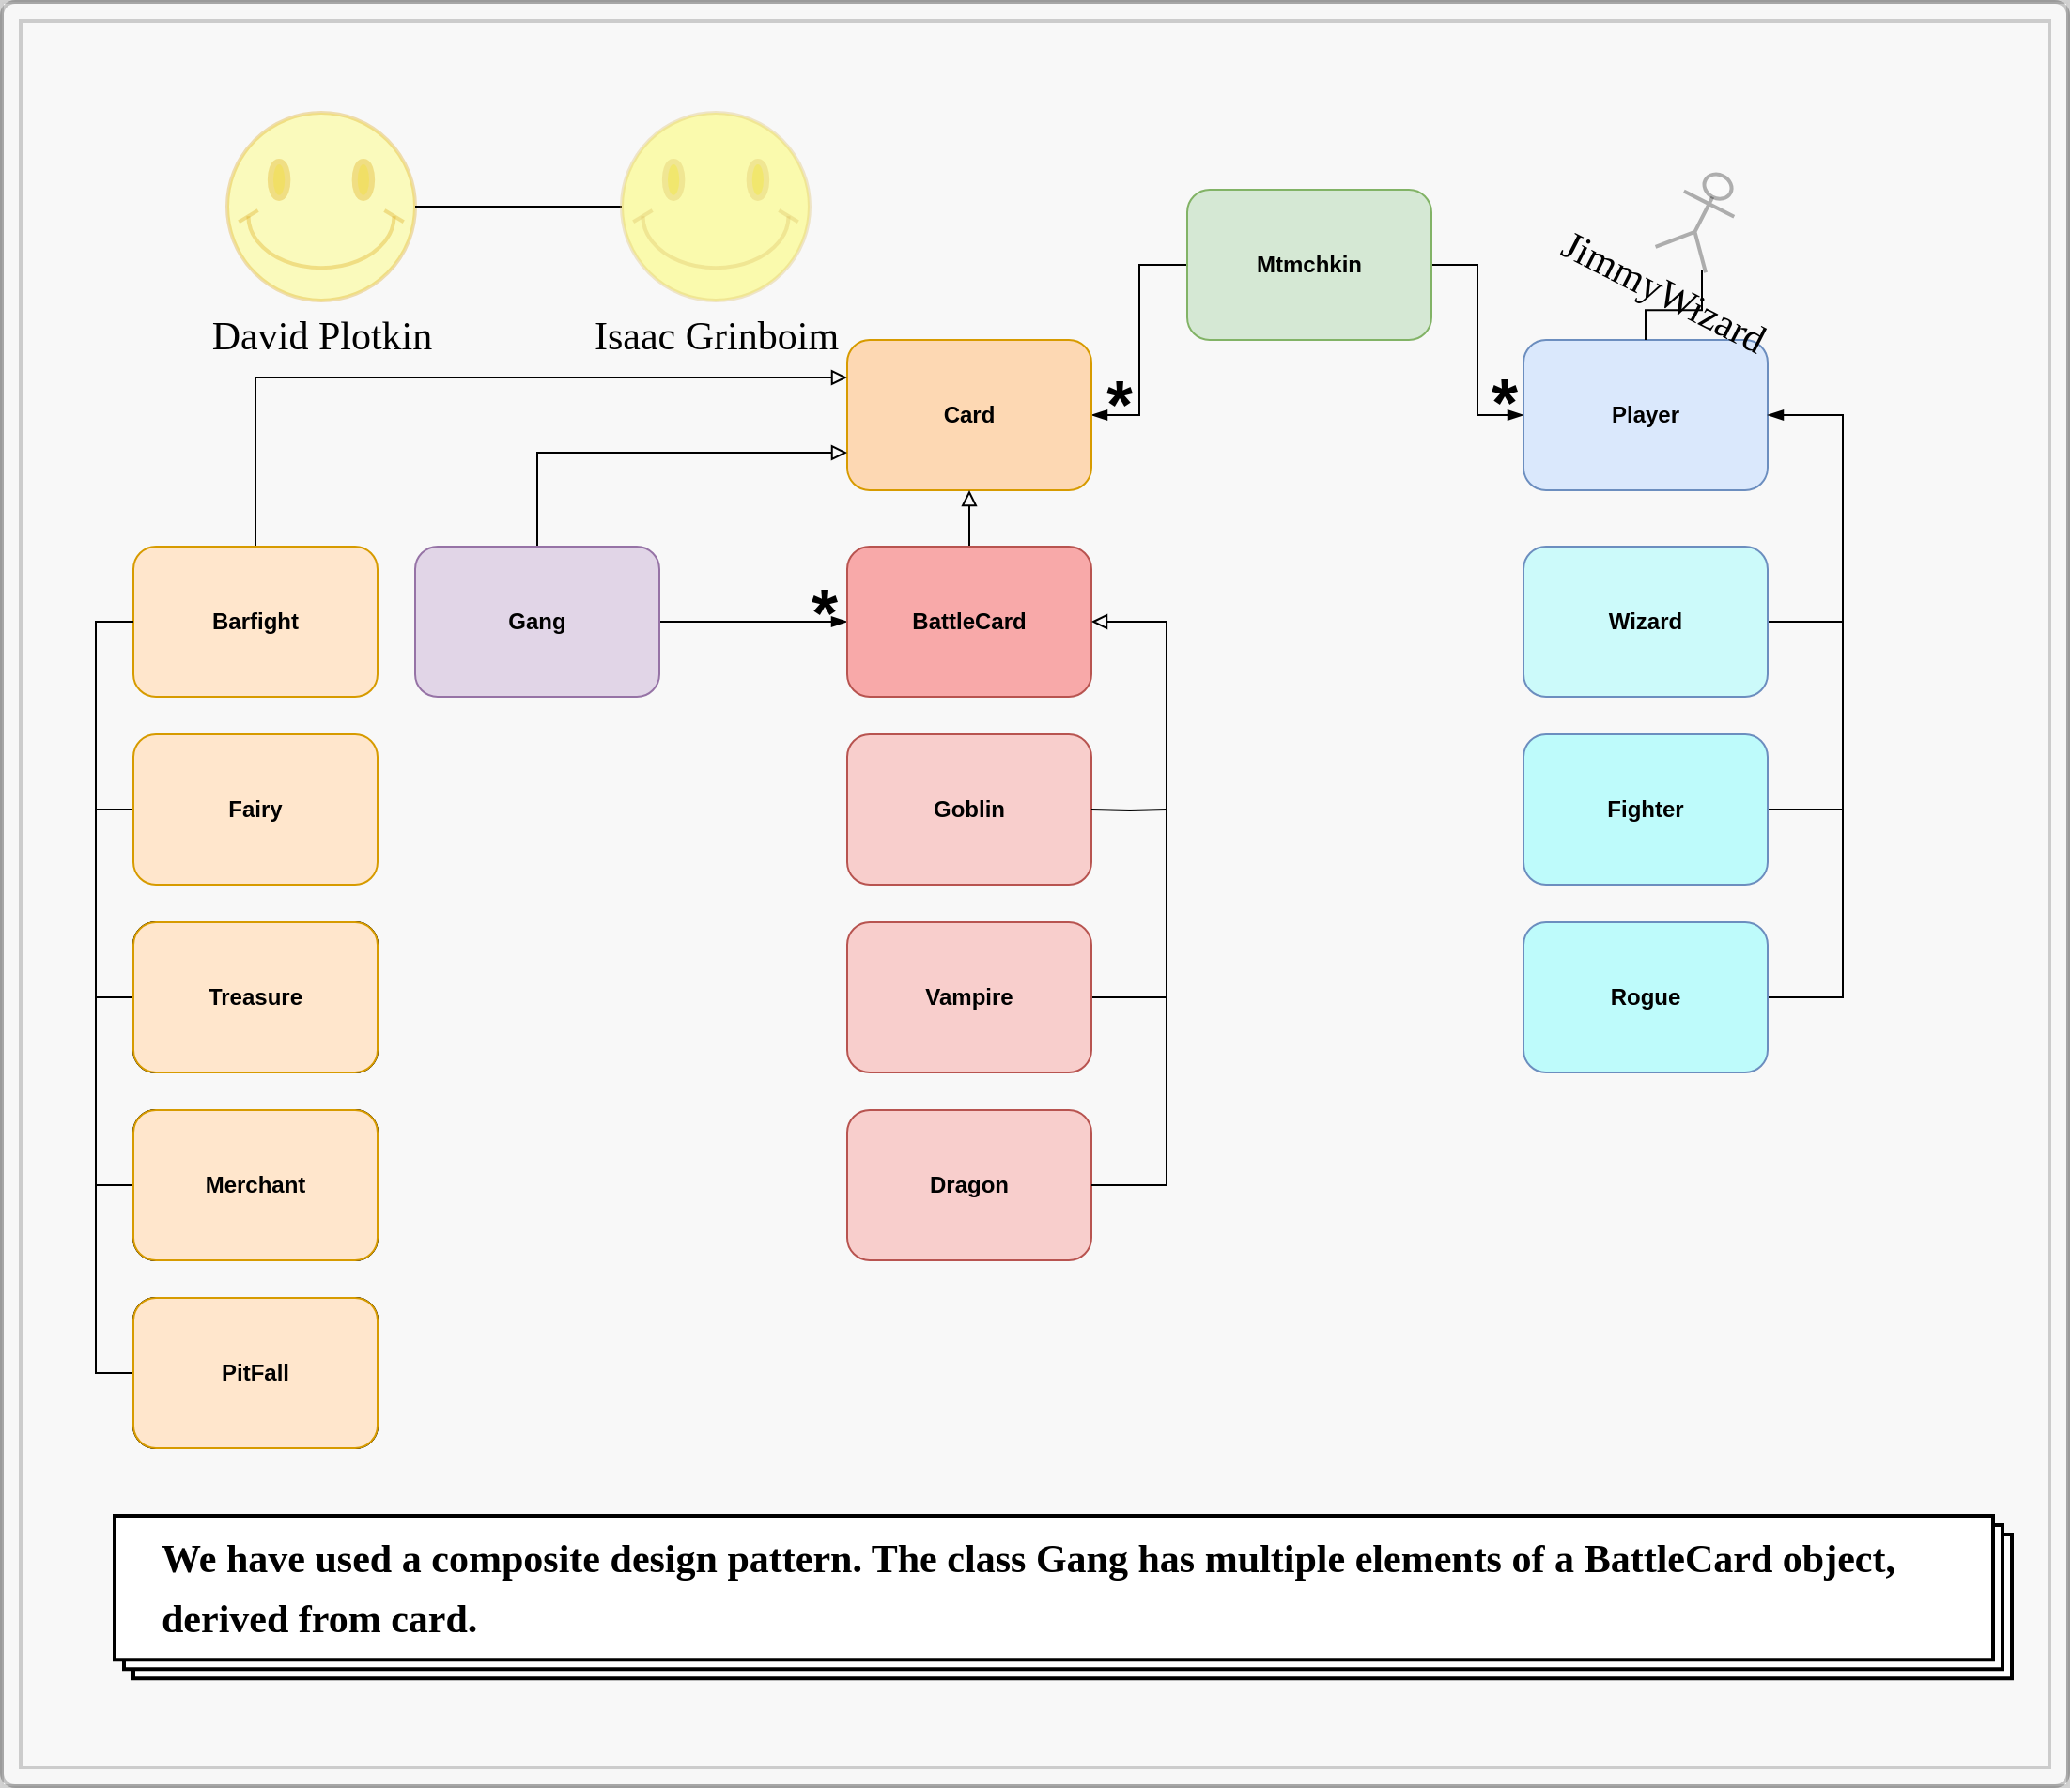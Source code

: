 <mxfile version="20.0.3" type="github">
  <diagram id="CrnWlP_S5YlgEC7YDUOl" name="Page-1">
    <mxGraphModel dx="1788" dy="4250" grid="1" gridSize="10" guides="1" tooltips="1" connect="1" arrows="1" fold="1" page="1" pageScale="1" pageWidth="4681" pageHeight="3300" math="0" shadow="0">
      <root>
        <mxCell id="0" />
        <mxCell id="1" parent="0" />
        <mxCell id="8RtWZnlVlr4PfrWFLnZl-109" value="" style="rounded=1;whiteSpace=wrap;html=1;absoluteArcSize=1;arcSize=14;strokeWidth=2;labelBackgroundColor=none;fontFamily=Comic Sans MS;fontSize=21;fillColor=#E6E6E6;gradientColor=none;opacity=30;" vertex="1" parent="1">
          <mxGeometry x="660" width="1100" height="950" as="geometry" />
        </mxCell>
        <mxCell id="8RtWZnlVlr4PfrWFLnZl-42" style="edgeStyle=orthogonalEdgeStyle;rounded=0;orthogonalLoop=1;jettySize=auto;html=1;entryX=1;entryY=0.5;entryDx=0;entryDy=0;fontFamily=Helvetica;endArrow=blockThin;endFill=1;strokeColor=default;" edge="1" parent="1" source="8RtWZnlVlr4PfrWFLnZl-2" target="8RtWZnlVlr4PfrWFLnZl-5">
          <mxGeometry relative="1" as="geometry" />
        </mxCell>
        <mxCell id="8RtWZnlVlr4PfrWFLnZl-43" style="edgeStyle=orthogonalEdgeStyle;rounded=0;orthogonalLoop=1;jettySize=auto;html=1;entryX=0;entryY=0.5;entryDx=0;entryDy=0;fontFamily=Helvetica;endArrow=blockThin;endFill=1;strokeColor=default;" edge="1" parent="1" source="8RtWZnlVlr4PfrWFLnZl-2" target="8RtWZnlVlr4PfrWFLnZl-12">
          <mxGeometry relative="1" as="geometry" />
        </mxCell>
        <mxCell id="8RtWZnlVlr4PfrWFLnZl-2" value="Mtmchkin" style="rounded=1;whiteSpace=wrap;html=1;fontStyle=1;fontFamily=Helvetica;labelBackgroundColor=none;flipH=1;flipV=1;fillColor=#d5e8d4;strokeColor=#82b366;" vertex="1" parent="1">
          <mxGeometry x="1291" y="100" width="130" height="80" as="geometry" />
        </mxCell>
        <mxCell id="8RtWZnlVlr4PfrWFLnZl-5" value="Card" style="rounded=1;whiteSpace=wrap;html=1;fontStyle=1;fontFamily=Helvetica;labelBackgroundColor=none;flipH=1;flipV=1;fillColor=#FFD1A3;strokeColor=#d79b00;fillOpacity=80;" vertex="1" parent="1">
          <mxGeometry x="1110" y="180" width="130" height="80" as="geometry" />
        </mxCell>
        <mxCell id="8RtWZnlVlr4PfrWFLnZl-20" value="" style="edgeStyle=orthogonalEdgeStyle;rounded=0;orthogonalLoop=1;jettySize=auto;html=1;fontFamily=Helvetica;endArrow=block;endFill=0;" edge="1" parent="1" source="8RtWZnlVlr4PfrWFLnZl-6" target="8RtWZnlVlr4PfrWFLnZl-5">
          <mxGeometry relative="1" as="geometry" />
        </mxCell>
        <mxCell id="8RtWZnlVlr4PfrWFLnZl-17" style="edgeStyle=orthogonalEdgeStyle;rounded=0;orthogonalLoop=1;jettySize=auto;html=1;fontFamily=Helvetica;strokeColor=default;endArrow=block;endFill=0;" edge="1" parent="1" source="8RtWZnlVlr4PfrWFLnZl-7" target="8RtWZnlVlr4PfrWFLnZl-5">
          <mxGeometry relative="1" as="geometry">
            <mxPoint x="1070" y="240" as="targetPoint" />
            <Array as="points">
              <mxPoint x="795" y="200" />
            </Array>
          </mxGeometry>
        </mxCell>
        <mxCell id="8RtWZnlVlr4PfrWFLnZl-7" value="Barfight" style="rounded=1;whiteSpace=wrap;html=1;fontStyle=1;fontFamily=Helvetica;labelBackgroundColor=none;flipH=1;flipV=1;fillColor=#ffe6cc;strokeColor=#d79b00;" vertex="1" parent="1">
          <mxGeometry x="730" y="290" width="130" height="80" as="geometry" />
        </mxCell>
        <mxCell id="8RtWZnlVlr4PfrWFLnZl-28" style="edgeStyle=orthogonalEdgeStyle;rounded=0;orthogonalLoop=1;jettySize=auto;html=1;fontFamily=Helvetica;endArrow=none;endFill=0;strokeColor=default;" edge="1" parent="1">
          <mxGeometry relative="1" as="geometry">
            <mxPoint x="1200" y="530" as="targetPoint" />
            <mxPoint x="1160" y="530" as="sourcePoint" />
          </mxGeometry>
        </mxCell>
        <mxCell id="8RtWZnlVlr4PfrWFLnZl-18" style="edgeStyle=orthogonalEdgeStyle;rounded=0;orthogonalLoop=1;jettySize=auto;html=1;fontFamily=Helvetica;endArrow=block;endFill=0;" edge="1" parent="1" source="8RtWZnlVlr4PfrWFLnZl-11">
          <mxGeometry relative="1" as="geometry">
            <mxPoint x="1110" y="240" as="targetPoint" />
            <Array as="points">
              <mxPoint x="945" y="240" />
            </Array>
          </mxGeometry>
        </mxCell>
        <mxCell id="8RtWZnlVlr4PfrWFLnZl-34" style="edgeStyle=orthogonalEdgeStyle;rounded=0;orthogonalLoop=1;jettySize=auto;html=1;exitX=1;exitY=0.5;exitDx=0;exitDy=0;entryX=0;entryY=0.5;entryDx=0;entryDy=0;fontFamily=Helvetica;endArrow=blockThin;endFill=1;strokeColor=default;" edge="1" parent="1" source="8RtWZnlVlr4PfrWFLnZl-11" target="8RtWZnlVlr4PfrWFLnZl-6">
          <mxGeometry relative="1" as="geometry" />
        </mxCell>
        <mxCell id="8RtWZnlVlr4PfrWFLnZl-11" value="Gang" style="rounded=1;whiteSpace=wrap;html=1;fontStyle=1;fontFamily=Helvetica;labelBackgroundColor=none;flipH=1;flipV=1;fillColor=#e1d5e7;strokeColor=#9673a6;" vertex="1" parent="1">
          <mxGeometry x="880" y="290" width="130" height="80" as="geometry" />
        </mxCell>
        <mxCell id="8RtWZnlVlr4PfrWFLnZl-12" value="Player" style="rounded=1;whiteSpace=wrap;html=1;fontStyle=1;fontFamily=Helvetica;labelBackgroundColor=none;flipH=1;flipV=1;fillColor=#dae8fc;strokeColor=#6c8ebf;" vertex="1" parent="1">
          <mxGeometry x="1470" y="180" width="130" height="80" as="geometry" />
        </mxCell>
        <mxCell id="8RtWZnlVlr4PfrWFLnZl-57" style="edgeStyle=orthogonalEdgeStyle;rounded=0;orthogonalLoop=1;jettySize=auto;html=1;fontFamily=Helvetica;endArrow=none;endFill=0;strokeColor=default;" edge="1" parent="1" source="8RtWZnlVlr4PfrWFLnZl-15">
          <mxGeometry relative="1" as="geometry">
            <mxPoint x="720" y="430.0" as="targetPoint" />
          </mxGeometry>
        </mxCell>
        <mxCell id="8RtWZnlVlr4PfrWFLnZl-15" value="Fairy" style="rounded=1;whiteSpace=wrap;html=1;fontStyle=1;fontFamily=Helvetica;labelBackgroundColor=none;flipH=1;flipV=1;fillColor=#ffe6cc;strokeColor=#d79b00;" vertex="1" parent="1">
          <mxGeometry x="730" y="390" width="130" height="80" as="geometry" />
        </mxCell>
        <mxCell id="8RtWZnlVlr4PfrWFLnZl-56" style="edgeStyle=orthogonalEdgeStyle;rounded=0;orthogonalLoop=1;jettySize=auto;html=1;fontFamily=Helvetica;endArrow=none;endFill=0;strokeColor=default;" edge="1" parent="1" source="8RtWZnlVlr4PfrWFLnZl-29">
          <mxGeometry relative="1" as="geometry">
            <mxPoint x="710" y="530.0" as="targetPoint" />
          </mxGeometry>
        </mxCell>
        <mxCell id="8RtWZnlVlr4PfrWFLnZl-29" value="Treasure" style="rounded=1;whiteSpace=wrap;html=1;fontStyle=1;fontFamily=Helvetica;labelBackgroundColor=none;flipH=1;flipV=1;" vertex="1" parent="1">
          <mxGeometry x="730" y="490" width="130" height="80" as="geometry" />
        </mxCell>
        <mxCell id="8RtWZnlVlr4PfrWFLnZl-55" style="edgeStyle=orthogonalEdgeStyle;rounded=0;orthogonalLoop=1;jettySize=auto;html=1;fontFamily=Helvetica;endArrow=none;endFill=0;strokeColor=default;" edge="1" parent="1" source="8RtWZnlVlr4PfrWFLnZl-30">
          <mxGeometry relative="1" as="geometry">
            <mxPoint x="710" y="630.0" as="targetPoint" />
          </mxGeometry>
        </mxCell>
        <mxCell id="8RtWZnlVlr4PfrWFLnZl-30" value="Merchant" style="rounded=1;whiteSpace=wrap;html=1;fontStyle=1;fontFamily=Helvetica;labelBackgroundColor=none;flipH=1;flipV=1;" vertex="1" parent="1">
          <mxGeometry x="730" y="590" width="130" height="80" as="geometry" />
        </mxCell>
        <mxCell id="8RtWZnlVlr4PfrWFLnZl-54" style="edgeStyle=orthogonalEdgeStyle;rounded=0;orthogonalLoop=1;jettySize=auto;html=1;fontFamily=Helvetica;endArrow=none;endFill=0;strokeColor=default;entryX=0;entryY=0.5;entryDx=0;entryDy=0;" edge="1" parent="1" source="8RtWZnlVlr4PfrWFLnZl-31" target="8RtWZnlVlr4PfrWFLnZl-7">
          <mxGeometry relative="1" as="geometry">
            <mxPoint x="710" y="240" as="targetPoint" />
            <Array as="points">
              <mxPoint x="710" y="730" />
              <mxPoint x="710" y="330" />
            </Array>
          </mxGeometry>
        </mxCell>
        <mxCell id="8RtWZnlVlr4PfrWFLnZl-31" value="PitFall" style="rounded=1;whiteSpace=wrap;html=1;fontStyle=1;fontFamily=Helvetica;labelBackgroundColor=none;flipH=1;flipV=1;" vertex="1" parent="1">
          <mxGeometry x="730" y="690" width="130" height="80" as="geometry" />
        </mxCell>
        <mxCell id="8RtWZnlVlr4PfrWFLnZl-40" value="" style="group;opacity=30;" vertex="1" connectable="0" parent="1">
          <mxGeometry x="1110" y="290" width="170" height="380" as="geometry" />
        </mxCell>
        <mxCell id="8RtWZnlVlr4PfrWFLnZl-6" value="BattleCard" style="rounded=1;whiteSpace=wrap;html=1;fontStyle=1;fontFamily=Helvetica;labelBackgroundColor=none;flipH=1;flipV=1;fillColor=#F83232;strokeColor=#b85450;gradientColor=none;fillOpacity=40;" vertex="1" parent="8RtWZnlVlr4PfrWFLnZl-40">
          <mxGeometry width="130" height="80" as="geometry" />
        </mxCell>
        <mxCell id="8RtWZnlVlr4PfrWFLnZl-10" value="Goblin" style="rounded=1;whiteSpace=wrap;html=1;fontStyle=1;fontFamily=Helvetica;labelBackgroundColor=none;flipH=1;flipV=1;fillColor=#f8cecc;strokeColor=#b85450;" vertex="1" parent="8RtWZnlVlr4PfrWFLnZl-40">
          <mxGeometry y="100" width="130" height="80" as="geometry" />
        </mxCell>
        <mxCell id="8RtWZnlVlr4PfrWFLnZl-35" style="edgeStyle=orthogonalEdgeStyle;rounded=0;orthogonalLoop=1;jettySize=auto;html=1;fontFamily=Helvetica;endArrow=none;endFill=0;strokeColor=default;" edge="1" source="8RtWZnlVlr4PfrWFLnZl-39" parent="8RtWZnlVlr4PfrWFLnZl-40">
          <mxGeometry relative="1" as="geometry">
            <mxPoint x="170" y="240" as="targetPoint" />
          </mxGeometry>
        </mxCell>
        <mxCell id="8RtWZnlVlr4PfrWFLnZl-36" style="edgeStyle=orthogonalEdgeStyle;rounded=0;orthogonalLoop=1;jettySize=auto;html=1;fontFamily=Helvetica;endArrow=none;endFill=0;strokeColor=default;" edge="1" parent="8RtWZnlVlr4PfrWFLnZl-40">
          <mxGeometry relative="1" as="geometry">
            <mxPoint x="170" y="140" as="targetPoint" />
            <mxPoint x="130" y="140" as="sourcePoint" />
          </mxGeometry>
        </mxCell>
        <mxCell id="8RtWZnlVlr4PfrWFLnZl-37" value="Dragon" style="rounded=1;whiteSpace=wrap;html=1;fontStyle=1;fontFamily=Helvetica;labelBackgroundColor=none;flipH=1;flipV=1;fillColor=#f8cecc;strokeColor=#b85450;" vertex="1" parent="8RtWZnlVlr4PfrWFLnZl-40">
          <mxGeometry y="300" width="130" height="80" as="geometry" />
        </mxCell>
        <mxCell id="8RtWZnlVlr4PfrWFLnZl-38" style="edgeStyle=orthogonalEdgeStyle;rounded=0;orthogonalLoop=1;jettySize=auto;html=1;fontFamily=Helvetica;endArrow=block;endFill=0;strokeColor=default;" edge="1" source="8RtWZnlVlr4PfrWFLnZl-37" parent="8RtWZnlVlr4PfrWFLnZl-40">
          <mxGeometry relative="1" as="geometry">
            <mxPoint x="130" y="40" as="targetPoint" />
            <Array as="points">
              <mxPoint x="170" y="340" />
              <mxPoint x="170" y="40" />
            </Array>
          </mxGeometry>
        </mxCell>
        <mxCell id="8RtWZnlVlr4PfrWFLnZl-39" value="Vampire" style="rounded=1;whiteSpace=wrap;html=1;fontStyle=1;fontFamily=Helvetica;labelBackgroundColor=none;flipH=1;flipV=1;fillColor=#f8cecc;strokeColor=#b85450;" vertex="1" parent="8RtWZnlVlr4PfrWFLnZl-40">
          <mxGeometry y="200" width="130" height="80" as="geometry" />
        </mxCell>
        <mxCell id="8RtWZnlVlr4PfrWFLnZl-73" value="&lt;font size=&quot;1&quot; style=&quot;&quot;&gt;&lt;b style=&quot;font-size: 36px;&quot;&gt;*&lt;/b&gt;&lt;/font&gt;" style="shape=partialRectangle;whiteSpace=wrap;html=1;top=0;left=0;fillColor=none;labelBackgroundColor=none;fontFamily=Helvetica;strokeWidth=2;strokeColor=none;" vertex="1" parent="8RtWZnlVlr4PfrWFLnZl-40">
          <mxGeometry x="-72" y="5" width="120" height="60" as="geometry" />
        </mxCell>
        <mxCell id="8RtWZnlVlr4PfrWFLnZl-52" style="edgeStyle=orthogonalEdgeStyle;rounded=0;orthogonalLoop=1;jettySize=auto;html=1;fontFamily=Helvetica;endArrow=none;endFill=0;strokeColor=default;" edge="1" parent="1" source="8RtWZnlVlr4PfrWFLnZl-47">
          <mxGeometry relative="1" as="geometry">
            <mxPoint x="1640" y="430" as="targetPoint" />
          </mxGeometry>
        </mxCell>
        <mxCell id="8RtWZnlVlr4PfrWFLnZl-47" value="Fighter" style="rounded=1;whiteSpace=wrap;html=1;fontStyle=1;fontFamily=Helvetica;labelBackgroundColor=none;flipH=1;flipV=1;fillColor=#66FFFF;strokeColor=#6c8ebf;fillOpacity=40;" vertex="1" parent="1">
          <mxGeometry x="1470" y="390" width="130" height="80" as="geometry" />
        </mxCell>
        <mxCell id="8RtWZnlVlr4PfrWFLnZl-53" style="edgeStyle=orthogonalEdgeStyle;rounded=0;orthogonalLoop=1;jettySize=auto;html=1;fontFamily=Helvetica;endArrow=none;endFill=0;strokeColor=default;" edge="1" parent="1" source="8RtWZnlVlr4PfrWFLnZl-48">
          <mxGeometry relative="1" as="geometry">
            <mxPoint x="1640" y="330" as="targetPoint" />
          </mxGeometry>
        </mxCell>
        <mxCell id="8RtWZnlVlr4PfrWFLnZl-48" value="Wizard" style="rounded=1;whiteSpace=wrap;html=1;fontStyle=1;fontFamily=Helvetica;labelBackgroundColor=none;flipH=1;flipV=1;fillColor=#66FFFF;strokeColor=#6c8ebf;fillOpacity=30;" vertex="1" parent="1">
          <mxGeometry x="1470" y="290" width="130" height="80" as="geometry" />
        </mxCell>
        <mxCell id="8RtWZnlVlr4PfrWFLnZl-50" style="edgeStyle=orthogonalEdgeStyle;rounded=0;orthogonalLoop=1;jettySize=auto;html=1;fontFamily=Helvetica;endArrow=blockThin;endFill=1;strokeColor=default;entryX=1;entryY=0.5;entryDx=0;entryDy=0;" edge="1" parent="1" source="8RtWZnlVlr4PfrWFLnZl-49" target="8RtWZnlVlr4PfrWFLnZl-12">
          <mxGeometry relative="1" as="geometry">
            <mxPoint x="1610" y="210" as="targetPoint" />
            <Array as="points">
              <mxPoint x="1640" y="530" />
              <mxPoint x="1640" y="220" />
            </Array>
          </mxGeometry>
        </mxCell>
        <mxCell id="8RtWZnlVlr4PfrWFLnZl-49" value="Rogue" style="rounded=1;whiteSpace=wrap;html=1;fontStyle=1;fontFamily=Helvetica;labelBackgroundColor=none;flipH=1;flipV=1;fillColor=#66FFFF;strokeColor=#6c8ebf;fillOpacity=40;" vertex="1" parent="1">
          <mxGeometry x="1470" y="490" width="130" height="80" as="geometry" />
        </mxCell>
        <mxCell id="8RtWZnlVlr4PfrWFLnZl-58" value="PitFall" style="rounded=1;whiteSpace=wrap;html=1;fontStyle=1;fontFamily=Helvetica;labelBackgroundColor=none;flipH=1;flipV=1;" vertex="1" parent="1">
          <mxGeometry x="730" y="690" width="130" height="80" as="geometry" />
        </mxCell>
        <mxCell id="8RtWZnlVlr4PfrWFLnZl-59" value="Merchant" style="rounded=1;whiteSpace=wrap;html=1;fontStyle=1;fontFamily=Helvetica;labelBackgroundColor=none;flipH=1;flipV=1;" vertex="1" parent="1">
          <mxGeometry x="730" y="590" width="130" height="80" as="geometry" />
        </mxCell>
        <mxCell id="8RtWZnlVlr4PfrWFLnZl-60" value="Treasure" style="rounded=1;whiteSpace=wrap;html=1;fontStyle=1;fontFamily=Helvetica;labelBackgroundColor=none;flipH=1;flipV=1;" vertex="1" parent="1">
          <mxGeometry x="730" y="490" width="130" height="80" as="geometry" />
        </mxCell>
        <mxCell id="8RtWZnlVlr4PfrWFLnZl-61" value="PitFall" style="rounded=1;whiteSpace=wrap;html=1;fontStyle=1;fontFamily=Helvetica;labelBackgroundColor=none;flipH=1;flipV=1;fillColor=#ffe6cc;strokeColor=#d79b00;" vertex="1" parent="1">
          <mxGeometry x="730" y="690" width="130" height="80" as="geometry" />
        </mxCell>
        <mxCell id="8RtWZnlVlr4PfrWFLnZl-62" value="Merchant" style="rounded=1;whiteSpace=wrap;html=1;fontStyle=1;fontFamily=Helvetica;labelBackgroundColor=none;flipH=1;flipV=1;fillColor=#ffe6cc;strokeColor=#d79b00;" vertex="1" parent="1">
          <mxGeometry x="730" y="590" width="130" height="80" as="geometry" />
        </mxCell>
        <mxCell id="8RtWZnlVlr4PfrWFLnZl-63" value="Treasure" style="rounded=1;whiteSpace=wrap;html=1;fontStyle=1;fontFamily=Helvetica;labelBackgroundColor=none;flipH=1;flipV=1;fillColor=#ffe6cc;strokeColor=#d79b00;" vertex="1" parent="1">
          <mxGeometry x="730" y="490" width="130" height="80" as="geometry" />
        </mxCell>
        <mxCell id="8RtWZnlVlr4PfrWFLnZl-68" value="&lt;font size=&quot;1&quot; style=&quot;&quot;&gt;&lt;b style=&quot;font-size: 36px;&quot;&gt;*&lt;/b&gt;&lt;/font&gt;" style="shape=partialRectangle;whiteSpace=wrap;html=1;top=0;left=0;fillColor=none;labelBackgroundColor=none;fontFamily=Helvetica;strokeWidth=2;strokeColor=none;" vertex="1" parent="1">
          <mxGeometry x="1195" y="184" width="120" height="60" as="geometry" />
        </mxCell>
        <mxCell id="8RtWZnlVlr4PfrWFLnZl-72" value="&lt;font size=&quot;1&quot; style=&quot;&quot;&gt;&lt;b style=&quot;font-size: 36px;&quot;&gt;*&lt;/b&gt;&lt;/font&gt;" style="shape=partialRectangle;whiteSpace=wrap;html=1;top=0;left=0;fillColor=none;labelBackgroundColor=none;fontFamily=Helvetica;strokeWidth=2;strokeColor=none;" vertex="1" parent="1">
          <mxGeometry x="1400" y="183" width="120" height="60" as="geometry" />
        </mxCell>
        <mxCell id="8RtWZnlVlr4PfrWFLnZl-93" value="" style="group" vertex="1" connectable="0" parent="1">
          <mxGeometry x="720" y="780" width="1010" height="130" as="geometry" />
        </mxCell>
        <mxCell id="8RtWZnlVlr4PfrWFLnZl-91" value="" style="verticalLabelPosition=bottom;verticalAlign=top;html=1;shape=mxgraph.basic.layered_rect;dx=10;outlineConnect=0;labelBackgroundColor=none;fontFamily=Helvetica;fontSize=12;strokeColor=default;strokeWidth=2;fillColor=default;gradientColor=none;" vertex="1" parent="8RtWZnlVlr4PfrWFLnZl-93">
          <mxGeometry y="26" width="1010" height="86.667" as="geometry" />
        </mxCell>
        <mxCell id="8RtWZnlVlr4PfrWFLnZl-92" value="&lt;div style=&quot;text-align: justify;&quot;&gt;&lt;span style=&quot;background-color: initial;&quot;&gt;&lt;font face=&quot;Comic Sans MS&quot; size=&quot;1&quot; style=&quot;&quot;&gt;&lt;b style=&quot;line-height: 1.5; font-size: 21px;&quot;&gt;We have used a composite design pattern. The class Gang has multiple elements of a BattleCard object, derived from card.&amp;nbsp;&lt;/b&gt;&lt;/font&gt;&lt;/span&gt;&lt;/div&gt;" style="text;html=1;strokeColor=none;fillColor=none;align=center;verticalAlign=middle;whiteSpace=wrap;rounded=0;labelBackgroundColor=none;fontFamily=Helvetica;fontSize=12;" vertex="1" parent="8RtWZnlVlr4PfrWFLnZl-93">
          <mxGeometry x="24.337" width="924.819" height="130" as="geometry" />
        </mxCell>
        <mxCell id="8RtWZnlVlr4PfrWFLnZl-95" value="" style="edgeStyle=orthogonalEdgeStyle;rounded=0;orthogonalLoop=1;jettySize=auto;html=1;fontFamily=Comic Sans MS;fontSize=21;endArrow=none;endFill=0;strokeColor=default;" edge="1" parent="1" source="8RtWZnlVlr4PfrWFLnZl-94" target="8RtWZnlVlr4PfrWFLnZl-12">
          <mxGeometry relative="1" as="geometry" />
        </mxCell>
        <mxCell id="8RtWZnlVlr4PfrWFLnZl-94" value="JimmyWizard" style="shape=umlActor;verticalLabelPosition=bottom;verticalAlign=top;html=1;outlineConnect=0;labelBackgroundColor=none;fontFamily=Comic Sans MS;fontSize=21;strokeColor=default;strokeWidth=2;fillColor=default;gradientColor=none;opacity=30;rotation=27;" vertex="1" parent="1">
          <mxGeometry x="1550" y="90" width="30" height="50" as="geometry" />
        </mxCell>
        <mxCell id="8RtWZnlVlr4PfrWFLnZl-98" value="David Plotkin" style="verticalLabelPosition=bottom;verticalAlign=top;html=1;shape=mxgraph.basic.smiley;labelBackgroundColor=none;fontFamily=Comic Sans MS;fontSize=21;strokeColor=#d79b00;strokeWidth=2;fillColor=#FFFF33;opacity=30;" vertex="1" parent="1">
          <mxGeometry x="780" y="59" width="100" height="100" as="geometry" />
        </mxCell>
        <mxCell id="8RtWZnlVlr4PfrWFLnZl-101" style="edgeStyle=orthogonalEdgeStyle;rounded=0;orthogonalLoop=1;jettySize=auto;html=1;fontFamily=Comic Sans MS;fontSize=21;endArrow=none;endFill=0;strokeColor=default;" edge="1" parent="1" source="8RtWZnlVlr4PfrWFLnZl-99" target="8RtWZnlVlr4PfrWFLnZl-98">
          <mxGeometry relative="1" as="geometry" />
        </mxCell>
        <mxCell id="8RtWZnlVlr4PfrWFLnZl-99" value="Isaac Grinboim" style="verticalLabelPosition=bottom;verticalAlign=top;html=1;shape=mxgraph.basic.smiley;labelBackgroundColor=none;fontFamily=Comic Sans MS;fontSize=21;strokeColor=#d6b656;strokeWidth=2;fillColor=#FFFF00;opacity=30;" vertex="1" parent="1">
          <mxGeometry x="990" y="59" width="100" height="100" as="geometry" />
        </mxCell>
        <mxCell id="8RtWZnlVlr4PfrWFLnZl-108" value="" style="verticalLabelPosition=bottom;verticalAlign=top;html=1;shape=mxgraph.basic.frame;dx=10;labelBackgroundColor=none;fontFamily=Comic Sans MS;fontSize=21;strokeColor=#666666;strokeWidth=2;fillColor=#f5f5f5;opacity=30;fontColor=#333333;" vertex="1" parent="1">
          <mxGeometry x="660" width="1100" height="950" as="geometry" />
        </mxCell>
      </root>
    </mxGraphModel>
  </diagram>
</mxfile>
